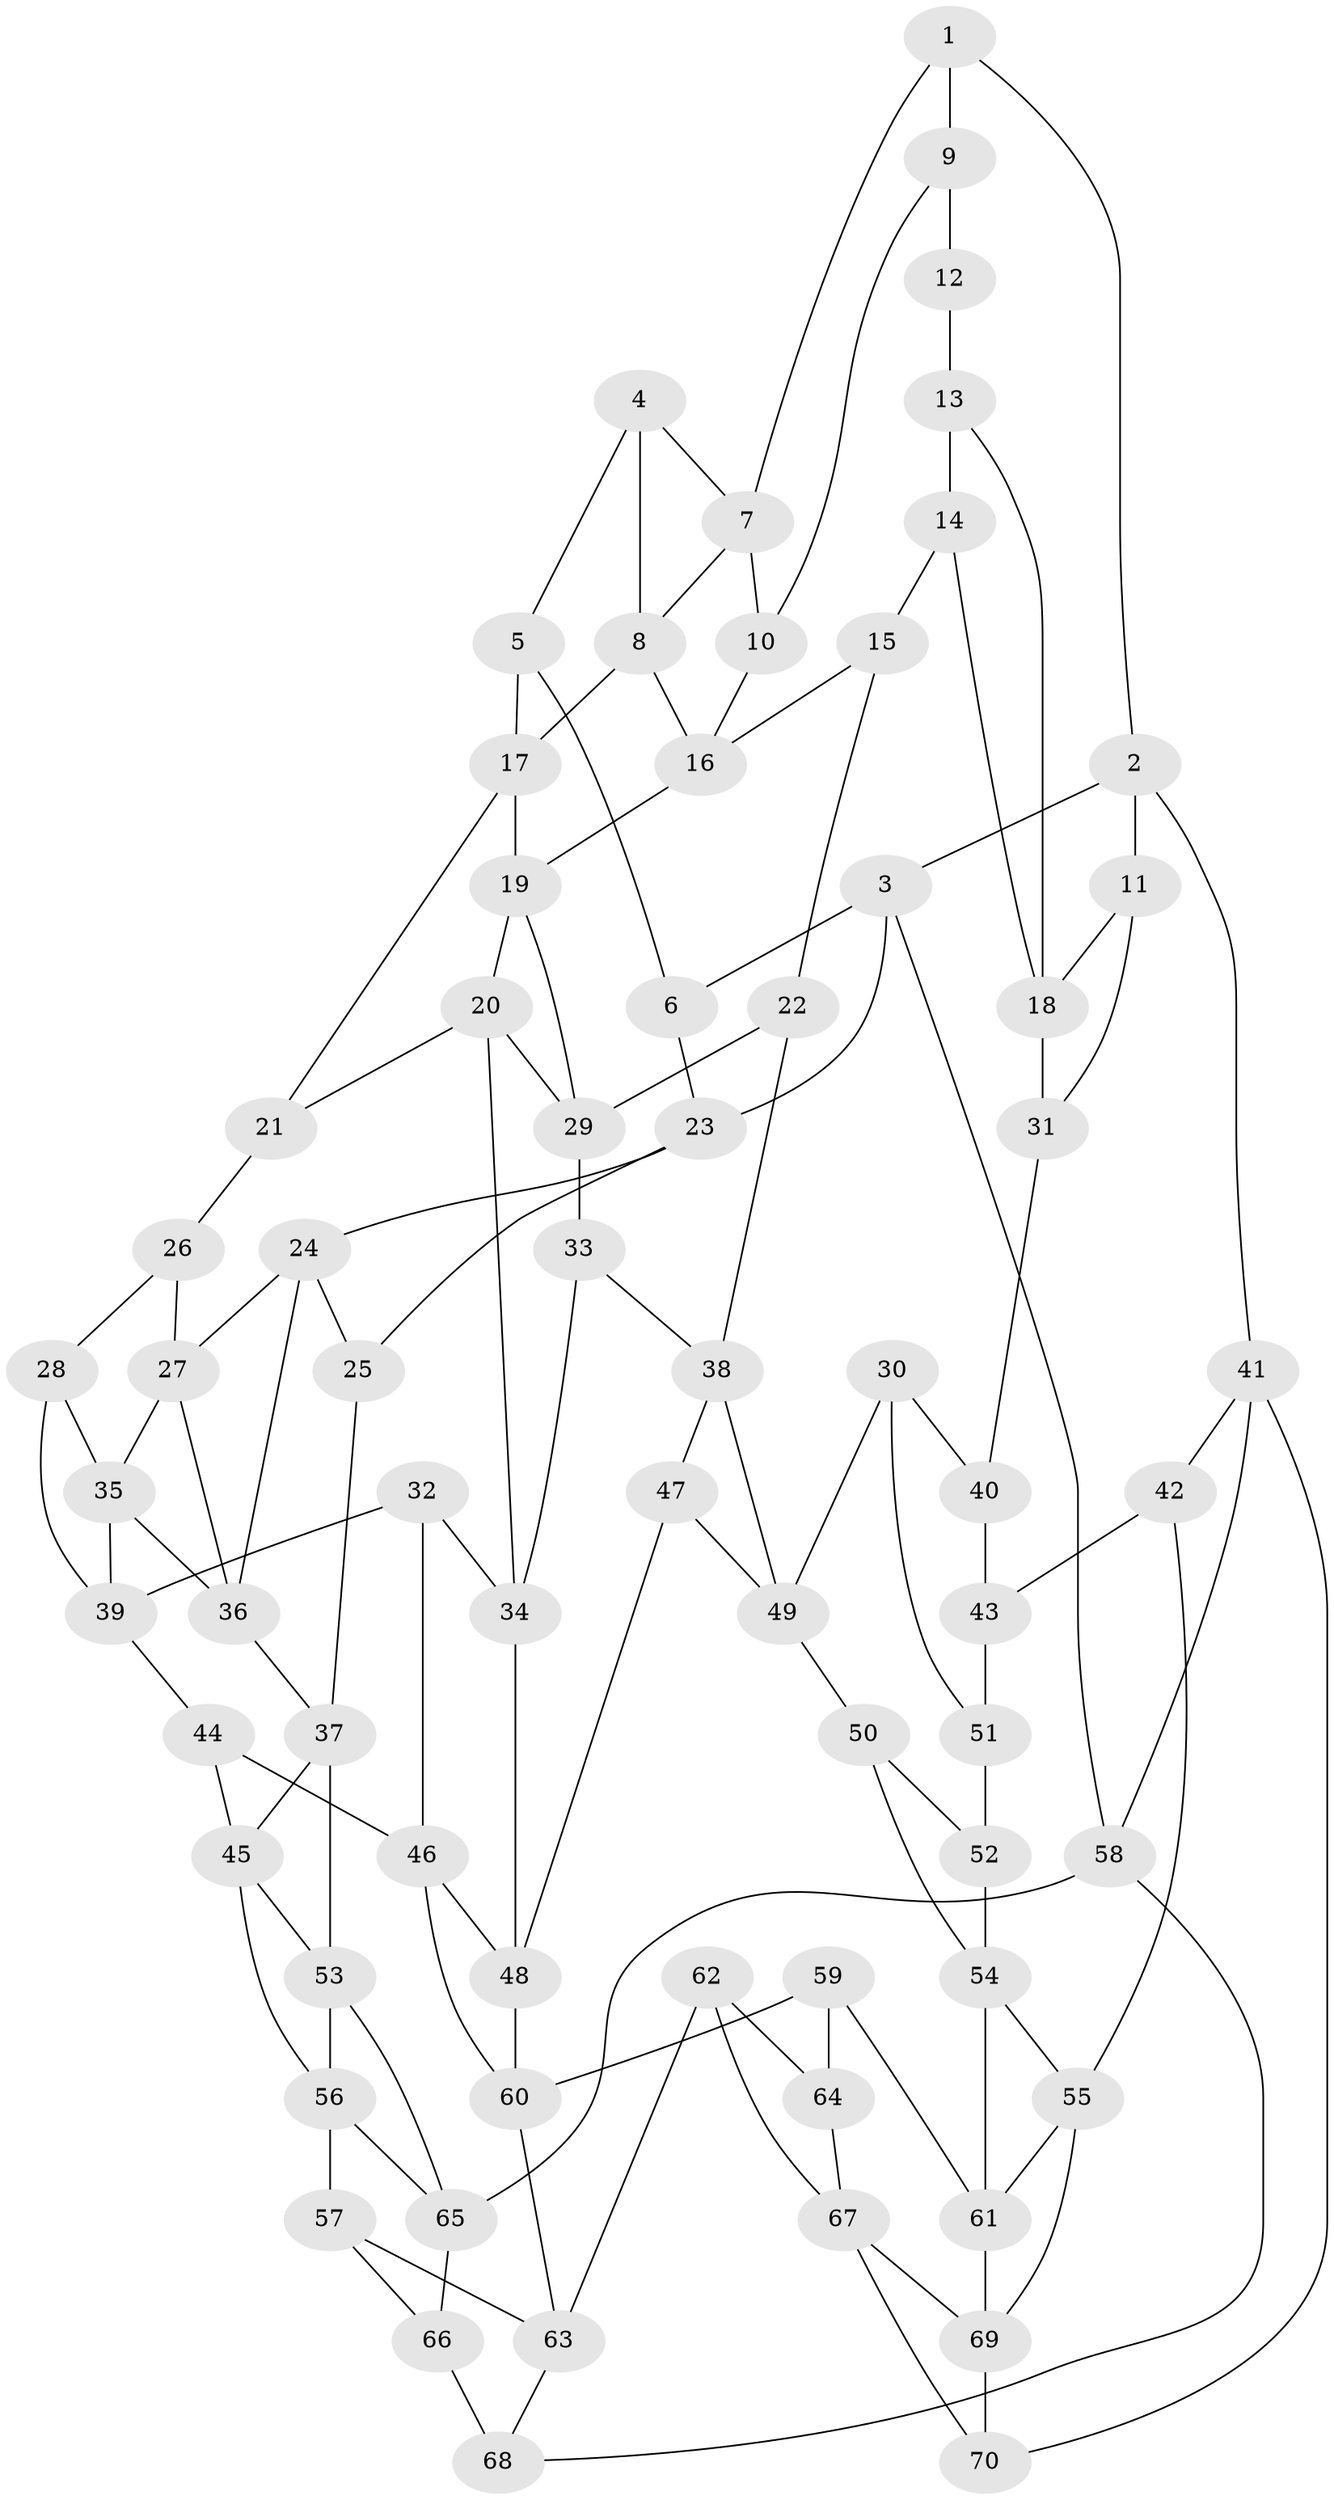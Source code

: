 // original degree distribution, {3: 0.017241379310344827, 4: 0.25, 6: 0.23275862068965517, 5: 0.5}
// Generated by graph-tools (version 1.1) at 2025/38/03/04/25 23:38:20]
// undirected, 70 vertices, 122 edges
graph export_dot {
  node [color=gray90,style=filled];
  1;
  2;
  3;
  4;
  5;
  6;
  7;
  8;
  9;
  10;
  11;
  12;
  13;
  14;
  15;
  16;
  17;
  18;
  19;
  20;
  21;
  22;
  23;
  24;
  25;
  26;
  27;
  28;
  29;
  30;
  31;
  32;
  33;
  34;
  35;
  36;
  37;
  38;
  39;
  40;
  41;
  42;
  43;
  44;
  45;
  46;
  47;
  48;
  49;
  50;
  51;
  52;
  53;
  54;
  55;
  56;
  57;
  58;
  59;
  60;
  61;
  62;
  63;
  64;
  65;
  66;
  67;
  68;
  69;
  70;
  1 -- 2 [weight=1.0];
  1 -- 7 [weight=1.0];
  1 -- 9 [weight=1.0];
  2 -- 3 [weight=1.0];
  2 -- 11 [weight=1.0];
  2 -- 41 [weight=1.0];
  3 -- 6 [weight=1.0];
  3 -- 23 [weight=1.0];
  3 -- 58 [weight=1.0];
  4 -- 5 [weight=1.0];
  4 -- 7 [weight=1.0];
  4 -- 8 [weight=1.0];
  5 -- 6 [weight=1.0];
  5 -- 17 [weight=1.0];
  6 -- 23 [weight=1.0];
  7 -- 8 [weight=1.0];
  7 -- 10 [weight=1.0];
  8 -- 16 [weight=1.0];
  8 -- 17 [weight=1.0];
  9 -- 10 [weight=1.0];
  9 -- 12 [weight=2.0];
  10 -- 16 [weight=1.0];
  11 -- 18 [weight=1.0];
  11 -- 31 [weight=1.0];
  12 -- 13 [weight=2.0];
  13 -- 14 [weight=1.0];
  13 -- 18 [weight=1.0];
  14 -- 15 [weight=1.0];
  14 -- 18 [weight=1.0];
  15 -- 16 [weight=1.0];
  15 -- 22 [weight=1.0];
  16 -- 19 [weight=1.0];
  17 -- 19 [weight=1.0];
  17 -- 21 [weight=1.0];
  18 -- 31 [weight=1.0];
  19 -- 20 [weight=1.0];
  19 -- 29 [weight=1.0];
  20 -- 21 [weight=1.0];
  20 -- 29 [weight=1.0];
  20 -- 34 [weight=1.0];
  21 -- 26 [weight=2.0];
  22 -- 29 [weight=1.0];
  22 -- 38 [weight=1.0];
  23 -- 24 [weight=1.0];
  23 -- 25 [weight=1.0];
  24 -- 25 [weight=1.0];
  24 -- 27 [weight=1.0];
  24 -- 36 [weight=1.0];
  25 -- 37 [weight=1.0];
  26 -- 27 [weight=1.0];
  26 -- 28 [weight=1.0];
  27 -- 35 [weight=1.0];
  27 -- 36 [weight=1.0];
  28 -- 35 [weight=1.0];
  28 -- 39 [weight=1.0];
  29 -- 33 [weight=1.0];
  30 -- 40 [weight=1.0];
  30 -- 49 [weight=1.0];
  30 -- 51 [weight=1.0];
  31 -- 40 [weight=2.0];
  32 -- 34 [weight=1.0];
  32 -- 39 [weight=1.0];
  32 -- 46 [weight=1.0];
  33 -- 34 [weight=1.0];
  33 -- 38 [weight=1.0];
  34 -- 48 [weight=1.0];
  35 -- 36 [weight=1.0];
  35 -- 39 [weight=1.0];
  36 -- 37 [weight=1.0];
  37 -- 45 [weight=1.0];
  37 -- 53 [weight=1.0];
  38 -- 47 [weight=1.0];
  38 -- 49 [weight=1.0];
  39 -- 44 [weight=1.0];
  40 -- 43 [weight=1.0];
  41 -- 42 [weight=1.0];
  41 -- 58 [weight=1.0];
  41 -- 70 [weight=1.0];
  42 -- 43 [weight=1.0];
  42 -- 55 [weight=1.0];
  43 -- 51 [weight=1.0];
  44 -- 45 [weight=1.0];
  44 -- 46 [weight=1.0];
  45 -- 53 [weight=1.0];
  45 -- 56 [weight=1.0];
  46 -- 48 [weight=1.0];
  46 -- 60 [weight=1.0];
  47 -- 48 [weight=1.0];
  47 -- 49 [weight=1.0];
  48 -- 60 [weight=1.0];
  49 -- 50 [weight=1.0];
  50 -- 52 [weight=1.0];
  50 -- 54 [weight=1.0];
  51 -- 52 [weight=2.0];
  52 -- 54 [weight=1.0];
  53 -- 56 [weight=1.0];
  53 -- 65 [weight=1.0];
  54 -- 55 [weight=1.0];
  54 -- 61 [weight=1.0];
  55 -- 61 [weight=1.0];
  55 -- 69 [weight=1.0];
  56 -- 57 [weight=1.0];
  56 -- 65 [weight=1.0];
  57 -- 63 [weight=1.0];
  57 -- 66 [weight=1.0];
  58 -- 65 [weight=1.0];
  58 -- 68 [weight=1.0];
  59 -- 60 [weight=1.0];
  59 -- 61 [weight=1.0];
  59 -- 64 [weight=2.0];
  60 -- 63 [weight=1.0];
  61 -- 69 [weight=1.0];
  62 -- 63 [weight=1.0];
  62 -- 64 [weight=1.0];
  62 -- 67 [weight=1.0];
  63 -- 68 [weight=1.0];
  64 -- 67 [weight=1.0];
  65 -- 66 [weight=1.0];
  66 -- 68 [weight=2.0];
  67 -- 69 [weight=1.0];
  67 -- 70 [weight=1.0];
  69 -- 70 [weight=1.0];
}
